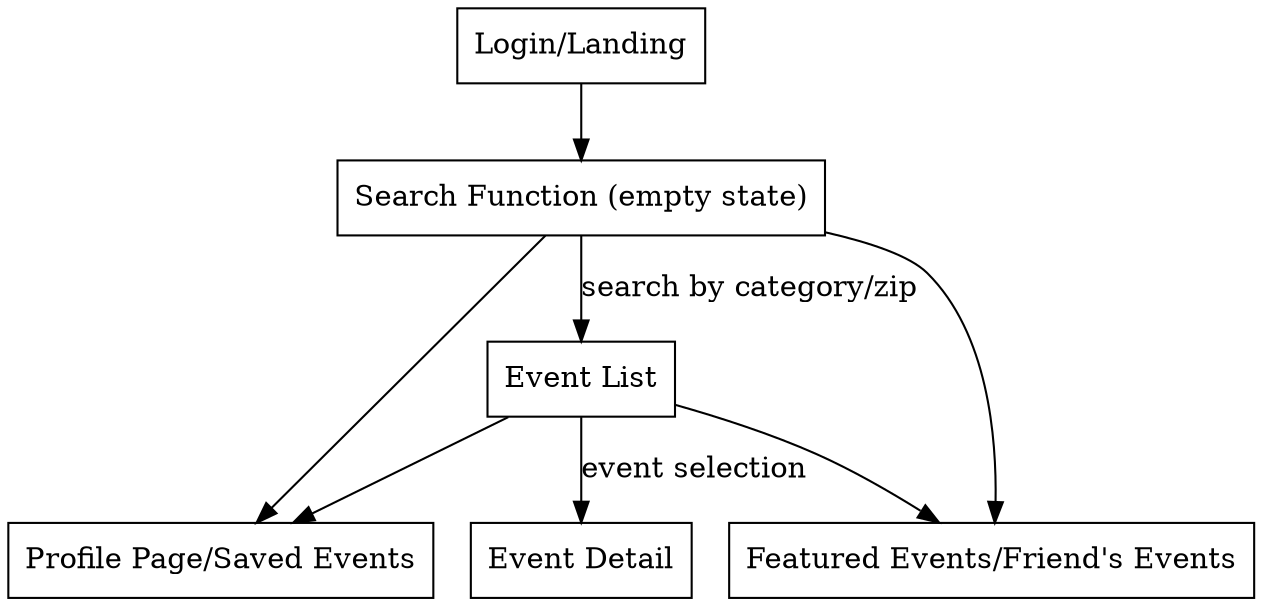 digraph{
  node[shape=box]
  "Login/Landing" -> "Search Function (empty state)"

  "Search Function (empty state)" -> "Event List" [label="search by category/zip"]
  "Search Function (empty state)" -> "Profile Page/Saved Events"
  "Search Function (empty state)" -> "Featured Events/Friend's Events"


  "Event List" -> "Event Detail" [label="event selection"]
  "Event List" -> "Featured Events/Friend's Events"
  "Event List" -> "Profile Page/Saved Events"
}
